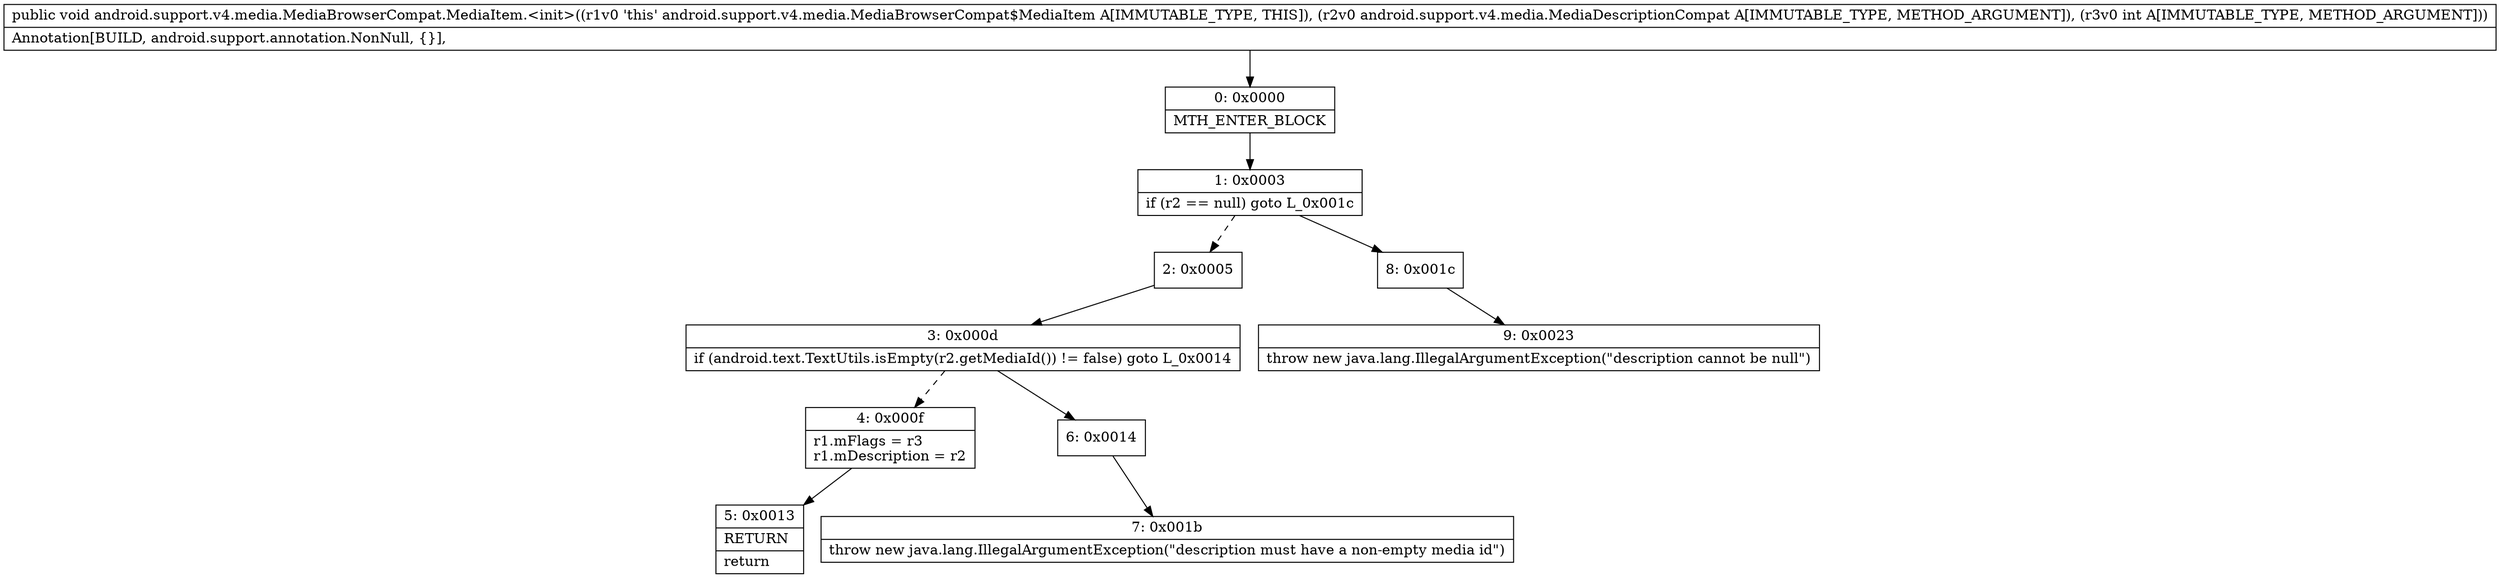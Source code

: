 digraph "CFG forandroid.support.v4.media.MediaBrowserCompat.MediaItem.\<init\>(Landroid\/support\/v4\/media\/MediaDescriptionCompat;I)V" {
Node_0 [shape=record,label="{0\:\ 0x0000|MTH_ENTER_BLOCK\l}"];
Node_1 [shape=record,label="{1\:\ 0x0003|if (r2 == null) goto L_0x001c\l}"];
Node_2 [shape=record,label="{2\:\ 0x0005}"];
Node_3 [shape=record,label="{3\:\ 0x000d|if (android.text.TextUtils.isEmpty(r2.getMediaId()) != false) goto L_0x0014\l}"];
Node_4 [shape=record,label="{4\:\ 0x000f|r1.mFlags = r3\lr1.mDescription = r2\l}"];
Node_5 [shape=record,label="{5\:\ 0x0013|RETURN\l|return\l}"];
Node_6 [shape=record,label="{6\:\ 0x0014}"];
Node_7 [shape=record,label="{7\:\ 0x001b|throw new java.lang.IllegalArgumentException(\"description must have a non\-empty media id\")\l}"];
Node_8 [shape=record,label="{8\:\ 0x001c}"];
Node_9 [shape=record,label="{9\:\ 0x0023|throw new java.lang.IllegalArgumentException(\"description cannot be null\")\l}"];
MethodNode[shape=record,label="{public void android.support.v4.media.MediaBrowserCompat.MediaItem.\<init\>((r1v0 'this' android.support.v4.media.MediaBrowserCompat$MediaItem A[IMMUTABLE_TYPE, THIS]), (r2v0 android.support.v4.media.MediaDescriptionCompat A[IMMUTABLE_TYPE, METHOD_ARGUMENT]), (r3v0 int A[IMMUTABLE_TYPE, METHOD_ARGUMENT]))  | Annotation[BUILD, android.support.annotation.NonNull, \{\}], \l}"];
MethodNode -> Node_0;
Node_0 -> Node_1;
Node_1 -> Node_2[style=dashed];
Node_1 -> Node_8;
Node_2 -> Node_3;
Node_3 -> Node_4[style=dashed];
Node_3 -> Node_6;
Node_4 -> Node_5;
Node_6 -> Node_7;
Node_8 -> Node_9;
}

